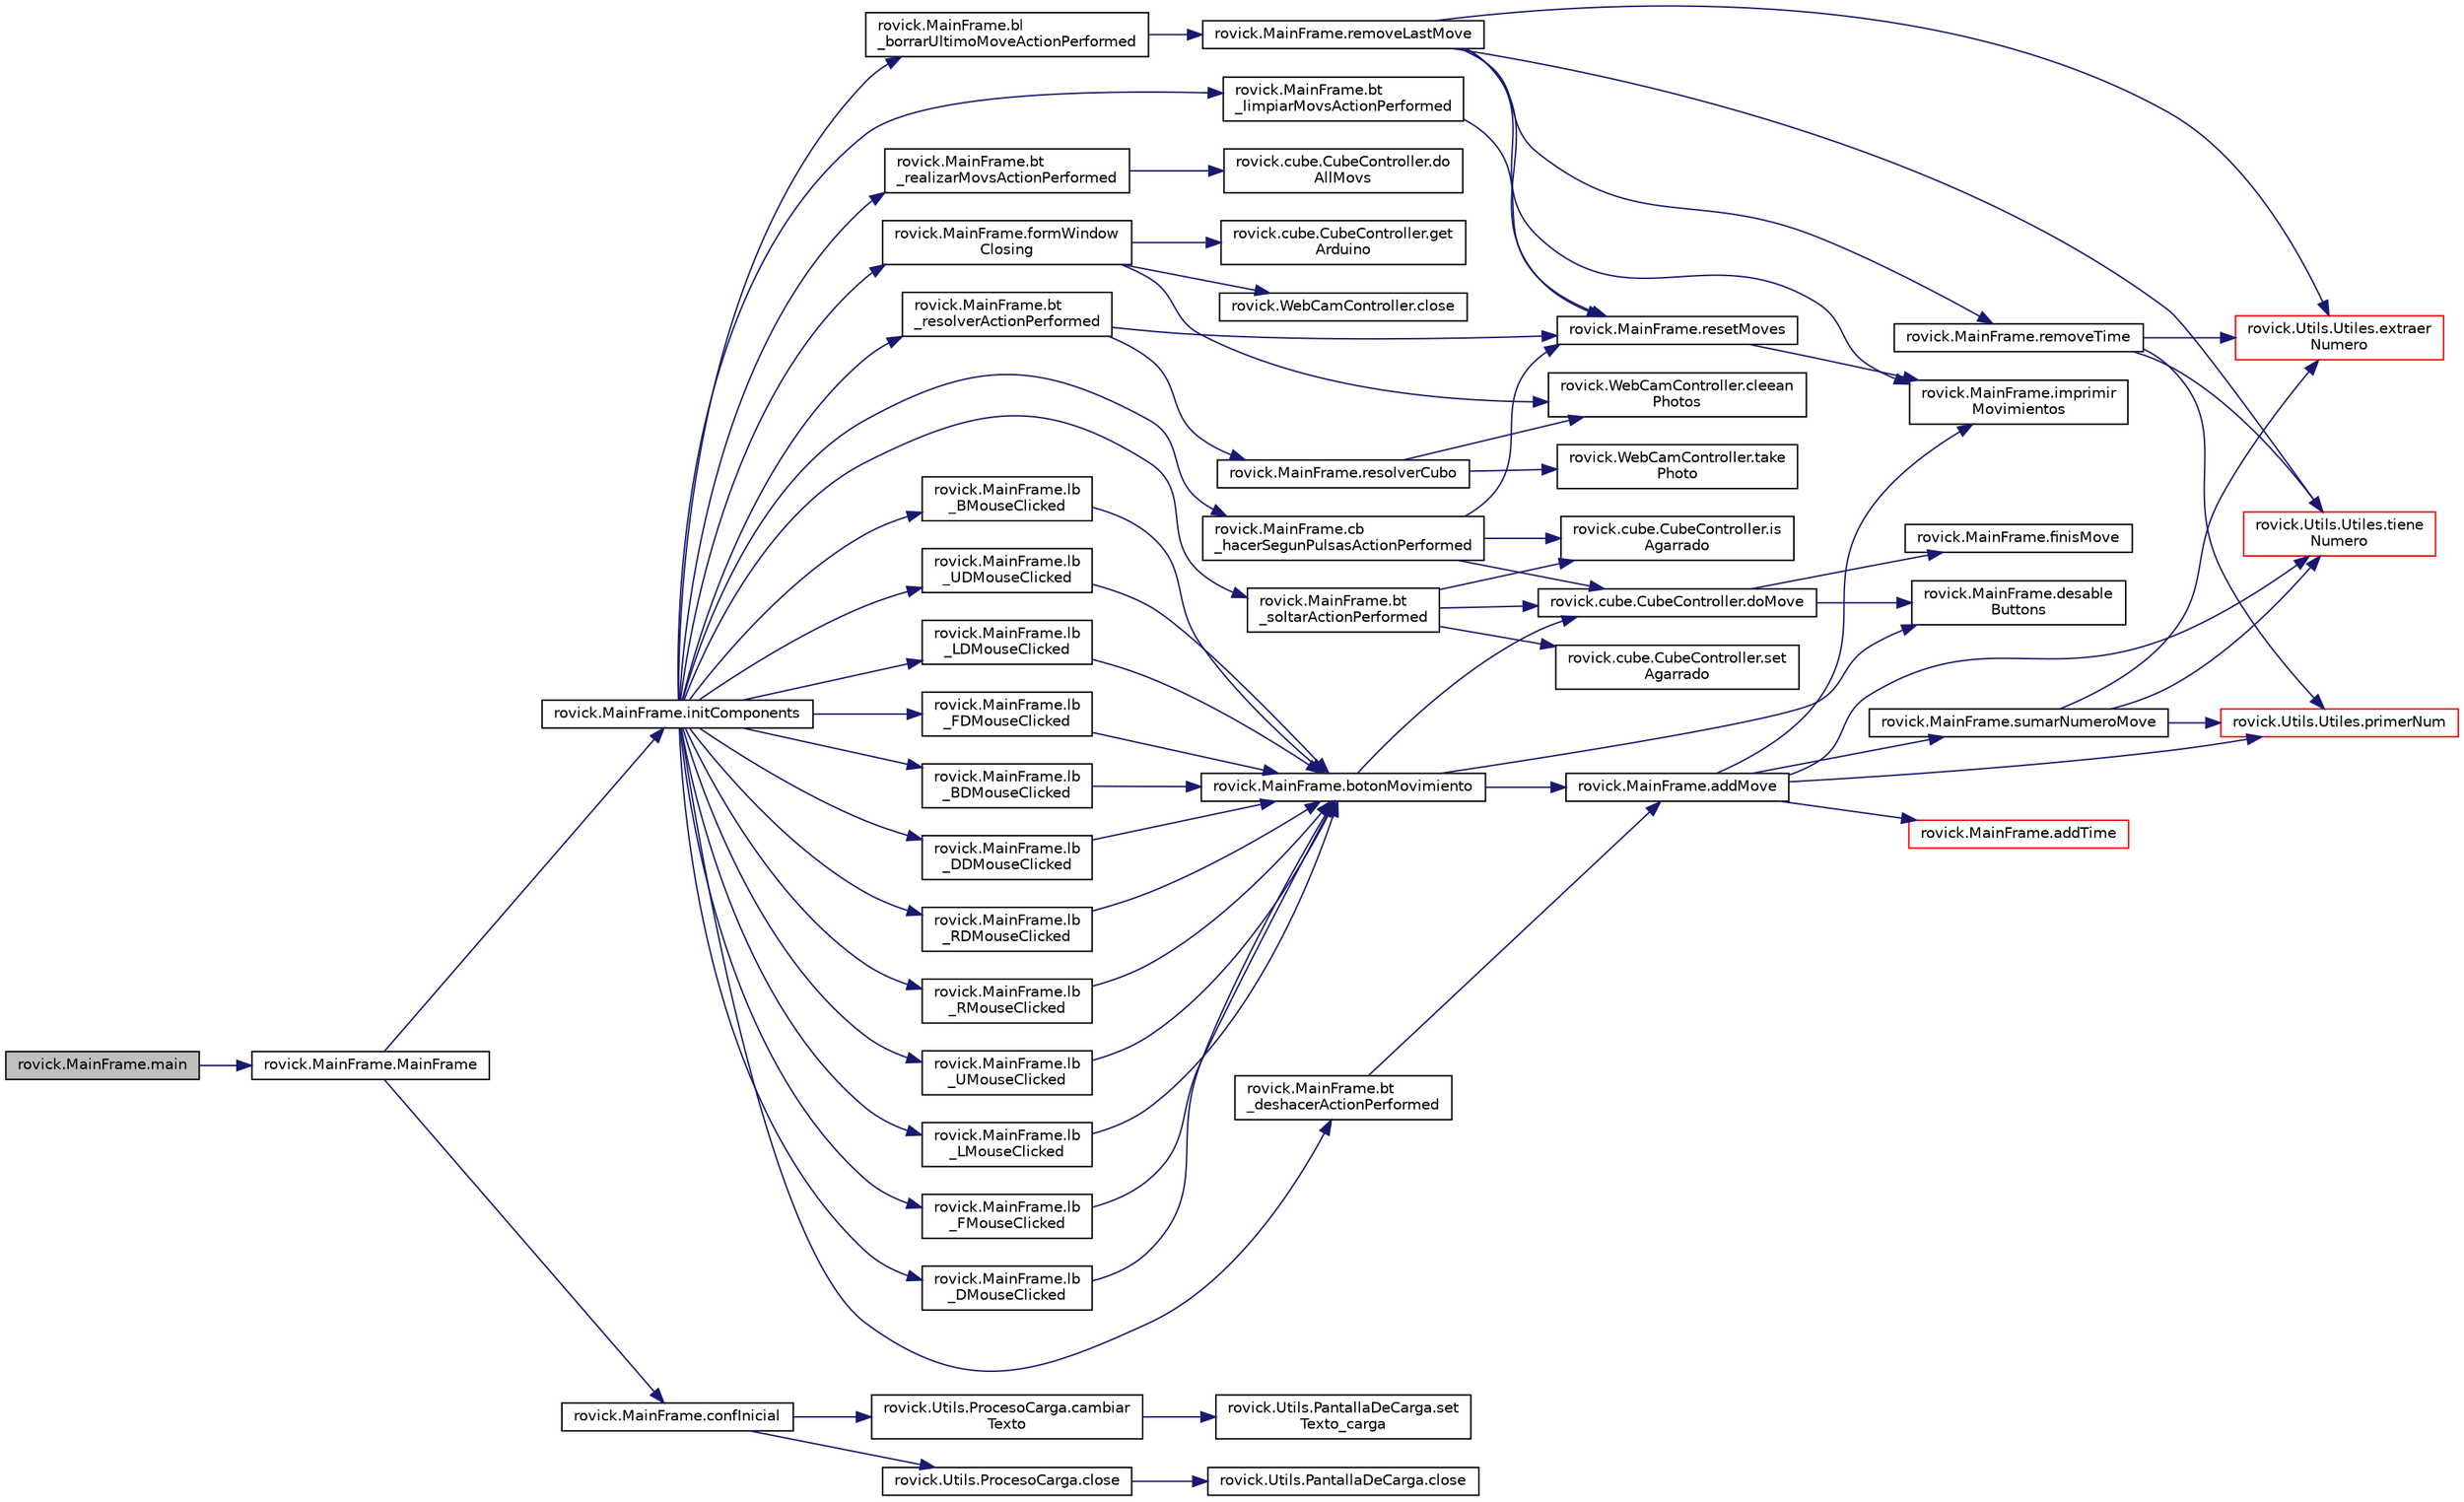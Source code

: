digraph "rovick.MainFrame.main"
{
  edge [fontname="Helvetica",fontsize="10",labelfontname="Helvetica",labelfontsize="10"];
  node [fontname="Helvetica",fontsize="10",shape=record];
  rankdir="LR";
  Node48 [label="rovick.MainFrame.main",height=0.2,width=0.4,color="black", fillcolor="grey75", style="filled", fontcolor="black"];
  Node48 -> Node49 [color="midnightblue",fontsize="10",style="solid",fontname="Helvetica"];
  Node49 [label="rovick.MainFrame.MainFrame",height=0.2,width=0.4,color="black", fillcolor="white", style="filled",URL="$group___principales.html#ga511f1ff25cbcc94bf9a36611674b5fec",tooltip="Contrucotr de la victa principal. "];
  Node49 -> Node50 [color="midnightblue",fontsize="10",style="solid",fontname="Helvetica"];
  Node50 [label="rovick.MainFrame.initComponents",height=0.2,width=0.4,color="black", fillcolor="white", style="filled",URL="$classrovick_1_1_main_frame.html#a6bfda0f949106916323960d384a309e0"];
  Node50 -> Node51 [color="midnightblue",fontsize="10",style="solid",fontname="Helvetica"];
  Node51 [label="rovick.MainFrame.formWindow\lClosing",height=0.2,width=0.4,color="black", fillcolor="white", style="filled",URL="$group___otros.html#ga0ea294660bffb1e18b2f08dbeea502f4"];
  Node51 -> Node52 [color="midnightblue",fontsize="10",style="solid",fontname="Helvetica"];
  Node52 [label="rovick.cube.CubeController.get\lArduino",height=0.2,width=0.4,color="black", fillcolor="white", style="filled",URL="$classrovick_1_1cube_1_1_cube_controller.html#abf182aadfa46c99ea9edc79b2fc12b9e",tooltip="Devuelve el arduino del controlador. "];
  Node51 -> Node53 [color="midnightblue",fontsize="10",style="solid",fontname="Helvetica"];
  Node53 [label="rovick.WebCamController.cleean\lPhotos",height=0.2,width=0.4,color="black", fillcolor="white", style="filled",URL="$classrovick_1_1_web_cam_controller.html#aa6f72166f84d421193161bb03d0241f6",tooltip="Borra todas los archivos en la carpeta webCam_images. "];
  Node51 -> Node54 [color="midnightblue",fontsize="10",style="solid",fontname="Helvetica"];
  Node54 [label="rovick.WebCamController.close",height=0.2,width=0.4,color="black", fillcolor="white", style="filled",URL="$classrovick_1_1_web_cam_controller.html#ae8b2d7a0ffa4b04cff02565620225aef",tooltip="Cierra la WebCam. "];
  Node50 -> Node55 [color="midnightblue",fontsize="10",style="solid",fontname="Helvetica"];
  Node55 [label="rovick.MainFrame.lb\l_RDMouseClicked",height=0.2,width=0.4,color="black", fillcolor="white", style="filled",URL="$group___botones.html#ga3d74cf4cc0f87ec35842fd8fff42e80c"];
  Node55 -> Node56 [color="midnightblue",fontsize="10",style="solid",fontname="Helvetica"];
  Node56 [label="rovick.MainFrame.botonMovimiento",height=0.2,width=0.4,color="black", fillcolor="white", style="filled",URL="$group___principales.html#gae2c42cbf5cab358d9b60d6c7a50ab85f",tooltip="Metodo al que llaman los Botones de los movimientos, Si el checkBox cb_hacerSegunPulsas esta activado..."];
  Node56 -> Node57 [color="midnightblue",fontsize="10",style="solid",fontname="Helvetica"];
  Node57 [label="rovick.MainFrame.addMove",height=0.2,width=0.4,color="black", fillcolor="white", style="filled",URL="$group___auxiliares.html#ga49c8ae6bbd67d575b5b9c8ee575a82ff",tooltip="Añade el movimiento al ArrayLista movimientos dependiendo de que movimiento sea. "];
  Node57 -> Node58 [color="midnightblue",fontsize="10",style="solid",fontname="Helvetica"];
  Node58 [label="rovick.Utils.Utiles.tiene\lNumero",height=0.2,width=0.4,color="red", fillcolor="white", style="filled",URL="$classrovick_1_1_utils_1_1_utiles.html#a3727c5ee9df98a910159a619889f7bda",tooltip="Metodo que te devuelve true si la cadena pasada contiene algún numero. "];
  Node57 -> Node60 [color="midnightblue",fontsize="10",style="solid",fontname="Helvetica"];
  Node60 [label="rovick.Utils.Utiles.primerNum",height=0.2,width=0.4,color="red", fillcolor="white", style="filled",URL="$classrovick_1_1_utils_1_1_utiles.html#a6844ffe69749214354abe47b5a4d19ba",tooltip="Metdo que devuelve la posicion del pimier numero numérico de la cadena. "];
  Node57 -> Node61 [color="midnightblue",fontsize="10",style="solid",fontname="Helvetica"];
  Node61 [label="rovick.MainFrame.sumarNumeroMove",height=0.2,width=0.4,color="black", fillcolor="white", style="filled",URL="$group___auxiliares.html#ga724eeaf4315d25cbeae55131e775b2cb",tooltip="Suma al string move un movimiento. "];
  Node61 -> Node58 [color="midnightblue",fontsize="10",style="solid",fontname="Helvetica"];
  Node61 -> Node62 [color="midnightblue",fontsize="10",style="solid",fontname="Helvetica"];
  Node62 [label="rovick.Utils.Utiles.extraer\lNumero",height=0.2,width=0.4,color="red", fillcolor="white", style="filled",URL="$classrovick_1_1_utils_1_1_utiles.html#a7bc6aa7244f58b59cb5d6ae1d87b1cf5",tooltip="Metodo que te devuelve el entero que contine la cadena. "];
  Node61 -> Node60 [color="midnightblue",fontsize="10",style="solid",fontname="Helvetica"];
  Node57 -> Node63 [color="midnightblue",fontsize="10",style="solid",fontname="Helvetica"];
  Node63 [label="rovick.MainFrame.addTime",height=0.2,width=0.4,color="red", fillcolor="white", style="filled",URL="$group___auxiliares.html#ga6427827ba7ae6ec2db0c2fedaa60b196",tooltip="Encargado de añadir el tiempo correspondiente el GregorianCalendar tiempo. "];
  Node57 -> Node65 [color="midnightblue",fontsize="10",style="solid",fontname="Helvetica"];
  Node65 [label="rovick.MainFrame.imprimir\lMovimientos",height=0.2,width=0.4,color="black", fillcolor="white", style="filled",URL="$group___auxiliares.html#gab1aea5aaaa8b8b695b3c30c08a2fb705",tooltip="Encorgado de rellenar el TextArea de los movimientos a partir del ArrayList movimientos. "];
  Node56 -> Node66 [color="midnightblue",fontsize="10",style="solid",fontname="Helvetica"];
  Node66 [label="rovick.MainFrame.desable\lButtons",height=0.2,width=0.4,color="black", fillcolor="white", style="filled",URL="$group___auxiliares.html#ga4e69c788c01026510dfbe2f8faabc9e7",tooltip="Activa o desactiva los botones para que no se pueda hacer nada mientas que se haga el proceso de hace..."];
  Node56 -> Node67 [color="midnightblue",fontsize="10",style="solid",fontname="Helvetica"];
  Node67 [label="rovick.cube.CubeController.doMove",height=0.2,width=0.4,color="black", fillcolor="white", style="filled",URL="$classrovick_1_1cube_1_1_cube_controller.html#a2479be2cad3321bf55483c5b005066c5",tooltip="Metodo que envia al arduino la orden de hacer un movimiento. "];
  Node67 -> Node66 [color="midnightblue",fontsize="10",style="solid",fontname="Helvetica"];
  Node67 -> Node68 [color="midnightblue",fontsize="10",style="solid",fontname="Helvetica"];
  Node68 [label="rovick.MainFrame.finisMove",height=0.2,width=0.4,color="black", fillcolor="white", style="filled",URL="$group___auxiliares.html#gaf71bdd2e0bac5603a5ff80cccd01bcf1",tooltip="Resta el String finMove al numero de movimientos,Jlabel lb_movs. "];
  Node50 -> Node69 [color="midnightblue",fontsize="10",style="solid",fontname="Helvetica"];
  Node69 [label="rovick.MainFrame.lb\l_RMouseClicked",height=0.2,width=0.4,color="black", fillcolor="white", style="filled",URL="$group___botones.html#ga806a4d37b42c38a01063536d98bf9442"];
  Node69 -> Node56 [color="midnightblue",fontsize="10",style="solid",fontname="Helvetica"];
  Node50 -> Node70 [color="midnightblue",fontsize="10",style="solid",fontname="Helvetica"];
  Node70 [label="rovick.MainFrame.lb\l_UMouseClicked",height=0.2,width=0.4,color="black", fillcolor="white", style="filled",URL="$group___botones.html#gad7d6a61ea3f70d947bab03ca93f5c76f"];
  Node70 -> Node56 [color="midnightblue",fontsize="10",style="solid",fontname="Helvetica"];
  Node50 -> Node71 [color="midnightblue",fontsize="10",style="solid",fontname="Helvetica"];
  Node71 [label="rovick.MainFrame.lb\l_LMouseClicked",height=0.2,width=0.4,color="black", fillcolor="white", style="filled",URL="$group___botones.html#gab1bffa7346d3a8a6a04c7c74edd854b9"];
  Node71 -> Node56 [color="midnightblue",fontsize="10",style="solid",fontname="Helvetica"];
  Node50 -> Node72 [color="midnightblue",fontsize="10",style="solid",fontname="Helvetica"];
  Node72 [label="rovick.MainFrame.lb\l_FMouseClicked",height=0.2,width=0.4,color="black", fillcolor="white", style="filled",URL="$group___botones.html#ga7dbf6abea21412b993496f2272394add"];
  Node72 -> Node56 [color="midnightblue",fontsize="10",style="solid",fontname="Helvetica"];
  Node50 -> Node73 [color="midnightblue",fontsize="10",style="solid",fontname="Helvetica"];
  Node73 [label="rovick.MainFrame.lb\l_DMouseClicked",height=0.2,width=0.4,color="black", fillcolor="white", style="filled",URL="$group___botones.html#gad29bf698bb00fce441a3666ce81c04f8"];
  Node73 -> Node56 [color="midnightblue",fontsize="10",style="solid",fontname="Helvetica"];
  Node50 -> Node74 [color="midnightblue",fontsize="10",style="solid",fontname="Helvetica"];
  Node74 [label="rovick.MainFrame.lb\l_BMouseClicked",height=0.2,width=0.4,color="black", fillcolor="white", style="filled",URL="$group___botones.html#ga1bf2298bc72ca8ad5e1a297e9fe553aa"];
  Node74 -> Node56 [color="midnightblue",fontsize="10",style="solid",fontname="Helvetica"];
  Node50 -> Node75 [color="midnightblue",fontsize="10",style="solid",fontname="Helvetica"];
  Node75 [label="rovick.MainFrame.lb\l_UDMouseClicked",height=0.2,width=0.4,color="black", fillcolor="white", style="filled",URL="$group___botones.html#ga8f21d07f95b26c7977f9caf32e4b1b2d"];
  Node75 -> Node56 [color="midnightblue",fontsize="10",style="solid",fontname="Helvetica"];
  Node50 -> Node76 [color="midnightblue",fontsize="10",style="solid",fontname="Helvetica"];
  Node76 [label="rovick.MainFrame.lb\l_LDMouseClicked",height=0.2,width=0.4,color="black", fillcolor="white", style="filled",URL="$group___botones.html#ga11a49350175011fe98d970f9aaabf65d"];
  Node76 -> Node56 [color="midnightblue",fontsize="10",style="solid",fontname="Helvetica"];
  Node50 -> Node77 [color="midnightblue",fontsize="10",style="solid",fontname="Helvetica"];
  Node77 [label="rovick.MainFrame.lb\l_FDMouseClicked",height=0.2,width=0.4,color="black", fillcolor="white", style="filled",URL="$group___botones.html#ga31321cdc0955f60c49b93b3ada6d8866"];
  Node77 -> Node56 [color="midnightblue",fontsize="10",style="solid",fontname="Helvetica"];
  Node50 -> Node78 [color="midnightblue",fontsize="10",style="solid",fontname="Helvetica"];
  Node78 [label="rovick.MainFrame.lb\l_BDMouseClicked",height=0.2,width=0.4,color="black", fillcolor="white", style="filled",URL="$group___botones.html#ga7e962ccf5b128e8f2804f42c61c86b7d"];
  Node78 -> Node56 [color="midnightblue",fontsize="10",style="solid",fontname="Helvetica"];
  Node50 -> Node79 [color="midnightblue",fontsize="10",style="solid",fontname="Helvetica"];
  Node79 [label="rovick.MainFrame.lb\l_DDMouseClicked",height=0.2,width=0.4,color="black", fillcolor="white", style="filled",URL="$group___botones.html#ga71ce387a0aeb3ea68ebdf029b180a3b6"];
  Node79 -> Node56 [color="midnightblue",fontsize="10",style="solid",fontname="Helvetica"];
  Node50 -> Node80 [color="midnightblue",fontsize="10",style="solid",fontname="Helvetica"];
  Node80 [label="rovick.MainFrame.cb\l_hacerSegunPulsasActionPerformed",height=0.2,width=0.4,color="black", fillcolor="white", style="filled",URL="$group___otros.html#gae3f02523f5de684738708fa8fafd59a2"];
  Node80 -> Node81 [color="midnightblue",fontsize="10",style="solid",fontname="Helvetica"];
  Node81 [label="rovick.cube.CubeController.is\lAgarrado",height=0.2,width=0.4,color="black", fillcolor="white", style="filled",URL="$classrovick_1_1cube_1_1_cube_controller.html#a466bfc94bfa8c4f631e3f5b8ce33f673"];
  Node80 -> Node67 [color="midnightblue",fontsize="10",style="solid",fontname="Helvetica"];
  Node80 -> Node82 [color="midnightblue",fontsize="10",style="solid",fontname="Helvetica"];
  Node82 [label="rovick.MainFrame.resetMoves",height=0.2,width=0.4,color="black", fillcolor="white", style="filled",URL="$group___auxiliares.html#ga5c0bd377260e617abd7b98081ccd538d",tooltip="Limpia la interface y duvuelve las variables a su estado por defecto. "];
  Node82 -> Node65 [color="midnightblue",fontsize="10",style="solid",fontname="Helvetica"];
  Node50 -> Node83 [color="midnightblue",fontsize="10",style="solid",fontname="Helvetica"];
  Node83 [label="rovick.MainFrame.bt\l_resolverActionPerformed",height=0.2,width=0.4,color="black", fillcolor="white", style="filled",URL="$group___otros.html#ga97be6de2f330b3b3559fc5a3a67840ed"];
  Node83 -> Node82 [color="midnightblue",fontsize="10",style="solid",fontname="Helvetica"];
  Node83 -> Node84 [color="midnightblue",fontsize="10",style="solid",fontname="Helvetica"];
  Node84 [label="rovick.MainFrame.resolverCubo",height=0.2,width=0.4,color="black", fillcolor="white", style="filled",URL="$group___principales.html#gaa3e14d8711338048cba47d22606e668a",tooltip="Metodo que genera los movimientos necesarios para resolver el cubo. "];
  Node84 -> Node53 [color="midnightblue",fontsize="10",style="solid",fontname="Helvetica"];
  Node84 -> Node85 [color="midnightblue",fontsize="10",style="solid",fontname="Helvetica"];
  Node85 [label="rovick.WebCamController.take\lPhoto",height=0.2,width=0.4,color="black", fillcolor="white", style="filled",URL="$classrovick_1_1_web_cam_controller.html#a6c62feb2e32b0079bb10aebe78e4bd9e",tooltip="Tama un foto en formato jpg y la pone con el nombre pasado. "];
  Node50 -> Node86 [color="midnightblue",fontsize="10",style="solid",fontname="Helvetica"];
  Node86 [label="rovick.MainFrame.bt\l_limpiarMovsActionPerformed",height=0.2,width=0.4,color="black", fillcolor="white", style="filled",URL="$group___otros.html#ga0c811439533d95200c76cdc2c9395d59"];
  Node86 -> Node82 [color="midnightblue",fontsize="10",style="solid",fontname="Helvetica"];
  Node50 -> Node87 [color="midnightblue",fontsize="10",style="solid",fontname="Helvetica"];
  Node87 [label="rovick.MainFrame.bt\l_realizarMovsActionPerformed",height=0.2,width=0.4,color="black", fillcolor="white", style="filled",URL="$group___otros.html#ga704612ec35228e3e590163cedbcc3f2a"];
  Node87 -> Node88 [color="midnightblue",fontsize="10",style="solid",fontname="Helvetica"];
  Node88 [label="rovick.cube.CubeController.do\lAllMovs",height=0.2,width=0.4,color="black", fillcolor="white", style="filled",URL="$classrovick_1_1cube_1_1_cube_controller.html#a4e65189dab94a0a03e56cb12c2d1e4fb",tooltip="Metodo que se encarga de realizar todas los movimientos. "];
  Node50 -> Node89 [color="midnightblue",fontsize="10",style="solid",fontname="Helvetica"];
  Node89 [label="rovick.MainFrame.bt\l_deshacerActionPerformed",height=0.2,width=0.4,color="black", fillcolor="white", style="filled",URL="$group___otros.html#ga822786b927cc80f5020a8e8a3ca93a2f"];
  Node89 -> Node57 [color="midnightblue",fontsize="10",style="solid",fontname="Helvetica"];
  Node50 -> Node90 [color="midnightblue",fontsize="10",style="solid",fontname="Helvetica"];
  Node90 [label="rovick.MainFrame.bt\l_soltarActionPerformed",height=0.2,width=0.4,color="black", fillcolor="white", style="filled",URL="$group___botones.html#ga7de921340fd7656862b4d59e5a7752a4"];
  Node90 -> Node81 [color="midnightblue",fontsize="10",style="solid",fontname="Helvetica"];
  Node90 -> Node67 [color="midnightblue",fontsize="10",style="solid",fontname="Helvetica"];
  Node90 -> Node91 [color="midnightblue",fontsize="10",style="solid",fontname="Helvetica"];
  Node91 [label="rovick.cube.CubeController.set\lAgarrado",height=0.2,width=0.4,color="black", fillcolor="white", style="filled",URL="$classrovick_1_1cube_1_1_cube_controller.html#a9ec650c6f8f6e214c062c3b8947b836a"];
  Node50 -> Node92 [color="midnightblue",fontsize="10",style="solid",fontname="Helvetica"];
  Node92 [label="rovick.MainFrame.bl\l_borrarUltimoMoveActionPerformed",height=0.2,width=0.4,color="black", fillcolor="white", style="filled",URL="$group___otros.html#ga34294f2c62e4f116ccf881cfefcaeacb"];
  Node92 -> Node93 [color="midnightblue",fontsize="10",style="solid",fontname="Helvetica"];
  Node93 [label="rovick.MainFrame.removeLastMove",height=0.2,width=0.4,color="black", fillcolor="white", style="filled",URL="$group___auxiliares.html#ga27c198265fb7a3f149b95aaac12bf9f0",tooltip="Borra el ultimo movimiento del ArrayList movimientos, y ajusta los tiempos y los movimientos. "];
  Node93 -> Node94 [color="midnightblue",fontsize="10",style="solid",fontname="Helvetica"];
  Node94 [label="rovick.MainFrame.removeTime",height=0.2,width=0.4,color="black", fillcolor="white", style="filled",URL="$group___auxiliares.html#gaf06cc67bd587af7c4b5749cb74c55854",tooltip="Resta tiempo al GregorianCalendar tiempo dependiendo de que movimiento sea. "];
  Node94 -> Node58 [color="midnightblue",fontsize="10",style="solid",fontname="Helvetica"];
  Node94 -> Node60 [color="midnightblue",fontsize="10",style="solid",fontname="Helvetica"];
  Node94 -> Node62 [color="midnightblue",fontsize="10",style="solid",fontname="Helvetica"];
  Node93 -> Node58 [color="midnightblue",fontsize="10",style="solid",fontname="Helvetica"];
  Node93 -> Node62 [color="midnightblue",fontsize="10",style="solid",fontname="Helvetica"];
  Node93 -> Node65 [color="midnightblue",fontsize="10",style="solid",fontname="Helvetica"];
  Node93 -> Node82 [color="midnightblue",fontsize="10",style="solid",fontname="Helvetica"];
  Node49 -> Node95 [color="midnightblue",fontsize="10",style="solid",fontname="Helvetica"];
  Node95 [label="rovick.MainFrame.confInicial",height=0.2,width=0.4,color="black", fillcolor="white", style="filled",URL="$group___principales.html#ga80f1d7e5687e8397e77a4666f863417c",tooltip="Metodo que se encarga de configurar la vista y las conexiones utilizadas (arduino, camara...) "];
  Node95 -> Node96 [color="midnightblue",fontsize="10",style="solid",fontname="Helvetica"];
  Node96 [label="rovick.Utils.ProcesoCarga.cambiar\lTexto",height=0.2,width=0.4,color="black", fillcolor="white", style="filled",URL="$classrovick_1_1_utils_1_1_proceso_carga.html#aad4e37dd5ca3ee5d5652e1ea1219147f"];
  Node96 -> Node97 [color="midnightblue",fontsize="10",style="solid",fontname="Helvetica"];
  Node97 [label="rovick.Utils.PantallaDeCarga.set\lTexto_carga",height=0.2,width=0.4,color="black", fillcolor="white", style="filled",URL="$classrovick_1_1_utils_1_1_pantalla_de_carga.html#ac0a09e460334863f7bfe49c0b9b6d330"];
  Node95 -> Node98 [color="midnightblue",fontsize="10",style="solid",fontname="Helvetica"];
  Node98 [label="rovick.Utils.ProcesoCarga.close",height=0.2,width=0.4,color="black", fillcolor="white", style="filled",URL="$classrovick_1_1_utils_1_1_proceso_carga.html#a56abe12d85894bab329b62ec4e6d895d"];
  Node98 -> Node99 [color="midnightblue",fontsize="10",style="solid",fontname="Helvetica"];
  Node99 [label="rovick.Utils.PantallaDeCarga.close",height=0.2,width=0.4,color="black", fillcolor="white", style="filled",URL="$classrovick_1_1_utils_1_1_pantalla_de_carga.html#a7e88b824b01d806e3544db0a1d5e6a4f",tooltip="Cierra esta pantalla. "];
}

